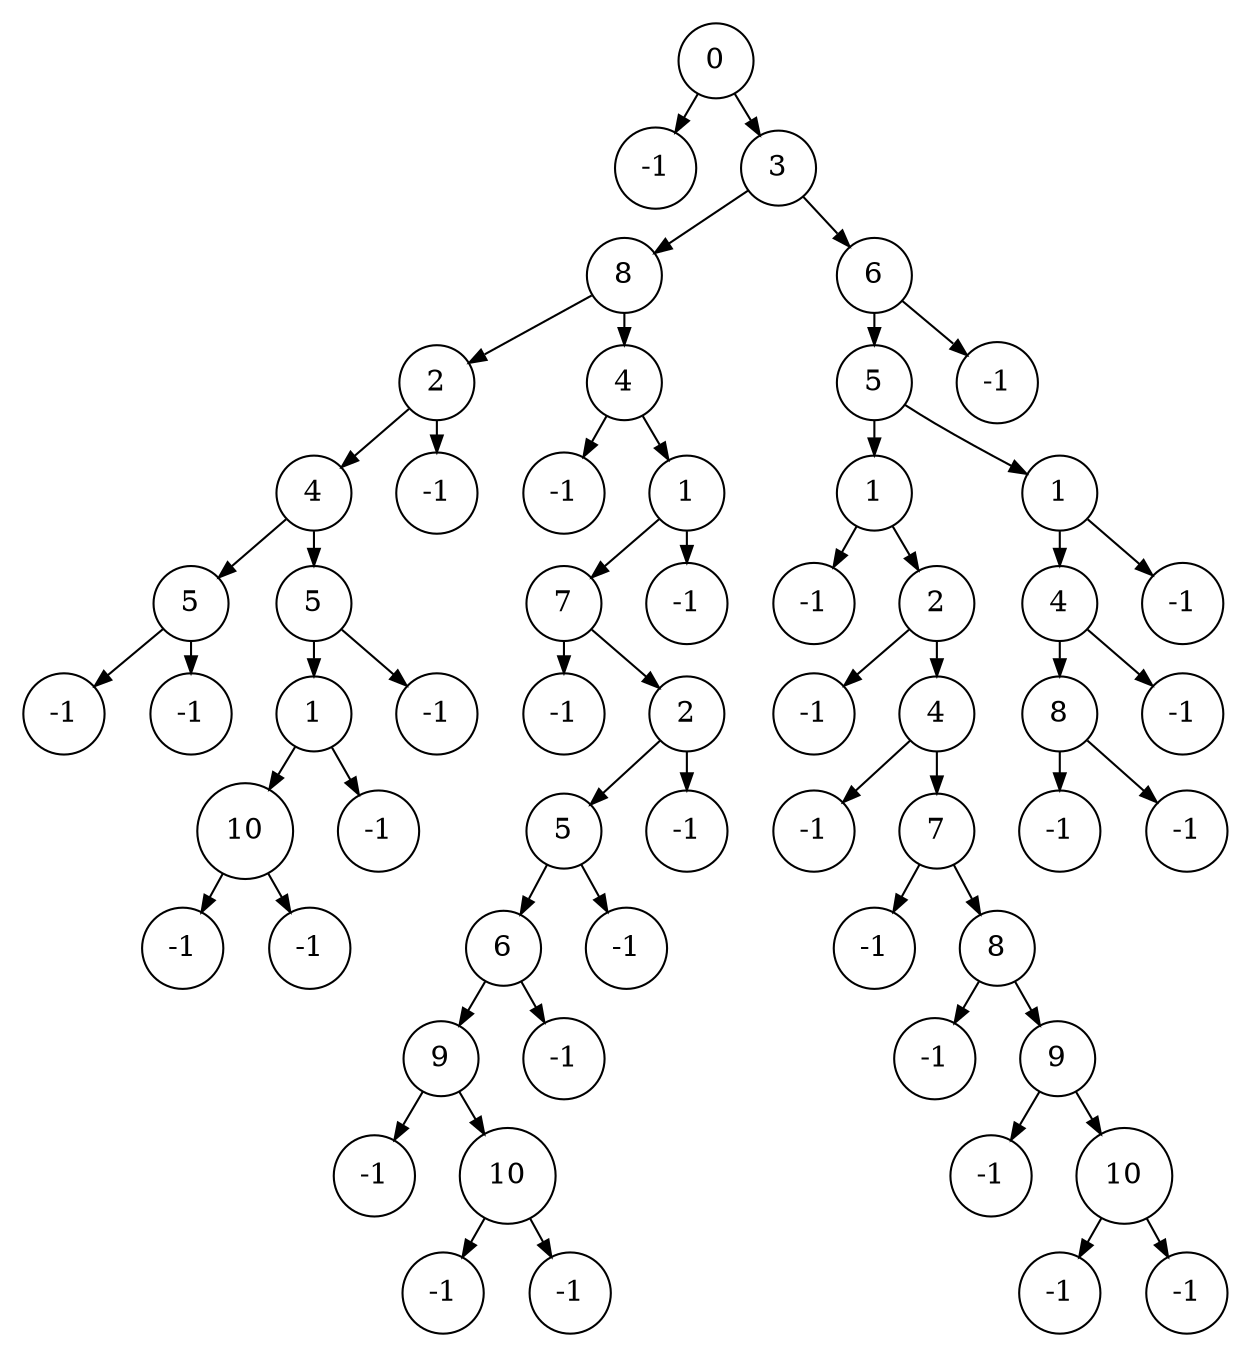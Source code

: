 digraph G {
graph [ dpi = 200 ]
nodesep=0.3;
ranksep=0.2;
margin=0.1;
node [shape=circle];
edge [arrowsize=0.8];
node1 [label="0"];
node1 -> node2;
node2 [label="-1"];
node1 -> node3;
node3 [label="3"];
node3 -> node6;
node6 [label="8"];
node6 -> node12;
node12 [label="2"];
node12 -> node24;
node24 [label="4"];
node24 -> node48;
node48 [label="5"];
node48 -> node96;
node96 [label="-1"];
node48 -> node97;
node97 [label="-1"];
node24 -> node49;
node49 [label="5"];
node49 -> node98;
node98 [label="1"];
node98 -> node196;
node196 [label="10"];
node196 -> node392;
node392 [label="-1"];
node196 -> node393;
node393 [label="-1"];
node98 -> node197;
node197 [label="-1"];
node49 -> node99;
node99 [label="-1"];
node12 -> node25;
node25 [label="-1"];
node6 -> node13;
node13 [label="4"];
node13 -> node26;
node26 [label="-1"];
node13 -> node27;
node27 [label="1"];
node27 -> node54;
node54 [label="7"];
node54 -> node108;
node108 [label="-1"];
node54 -> node109;
node109 [label="2"];
node109 -> node218;
node218 [label="5"];
node218 -> node436;
node436 [label="6"];
node436 -> node872;
node872 [label="9"];
node872 -> node1744;
node1744 [label="-1"];
node872 -> node1745;
node1745 [label="10"];
node1745 -> node3490;
node3490 [label="-1"];
node1745 -> node3491;
node3491 [label="-1"];
node436 -> node873;
node873 [label="-1"];
node218 -> node437;
node437 [label="-1"];
node109 -> node219;
node219 [label="-1"];
node27 -> node55;
node55 [label="-1"];
node3 -> node7;
node7 [label="6"];
node7 -> node14;
node14 [label="5"];
node14 -> node28;
node28 [label="1"];
node28 -> node56;
node56 [label="-1"];
node28 -> node57;
node57 [label="2"];
node57 -> node114;
node114 [label="-1"];
node57 -> node115;
node115 [label="4"];
node115 -> node230;
node230 [label="-1"];
node115 -> node231;
node231 [label="7"];
node231 -> node462;
node462 [label="-1"];
node231 -> node463;
node463 [label="8"];
node463 -> node926;
node926 [label="-1"];
node463 -> node927;
node927 [label="9"];
node927 -> node1854;
node1854 [label="-1"];
node927 -> node1855;
node1855 [label="10"];
node1855 -> node3710;
node3710 [label="-1"];
node1855 -> node3711;
node3711 [label="-1"];
node14 -> node29;
node29 [label="1"];
node29 -> node58;
node58 [label="4"];
node58 -> node116;
node116 [label="8"];
node116 -> node232;
node232 [label="-1"];
node116 -> node233;
node233 [label="-1"];
node58 -> node117;
node117 [label="-1"];
node29 -> node59;
node59 [label="-1"];
node7 -> node15;
node15 [label="-1"];
}